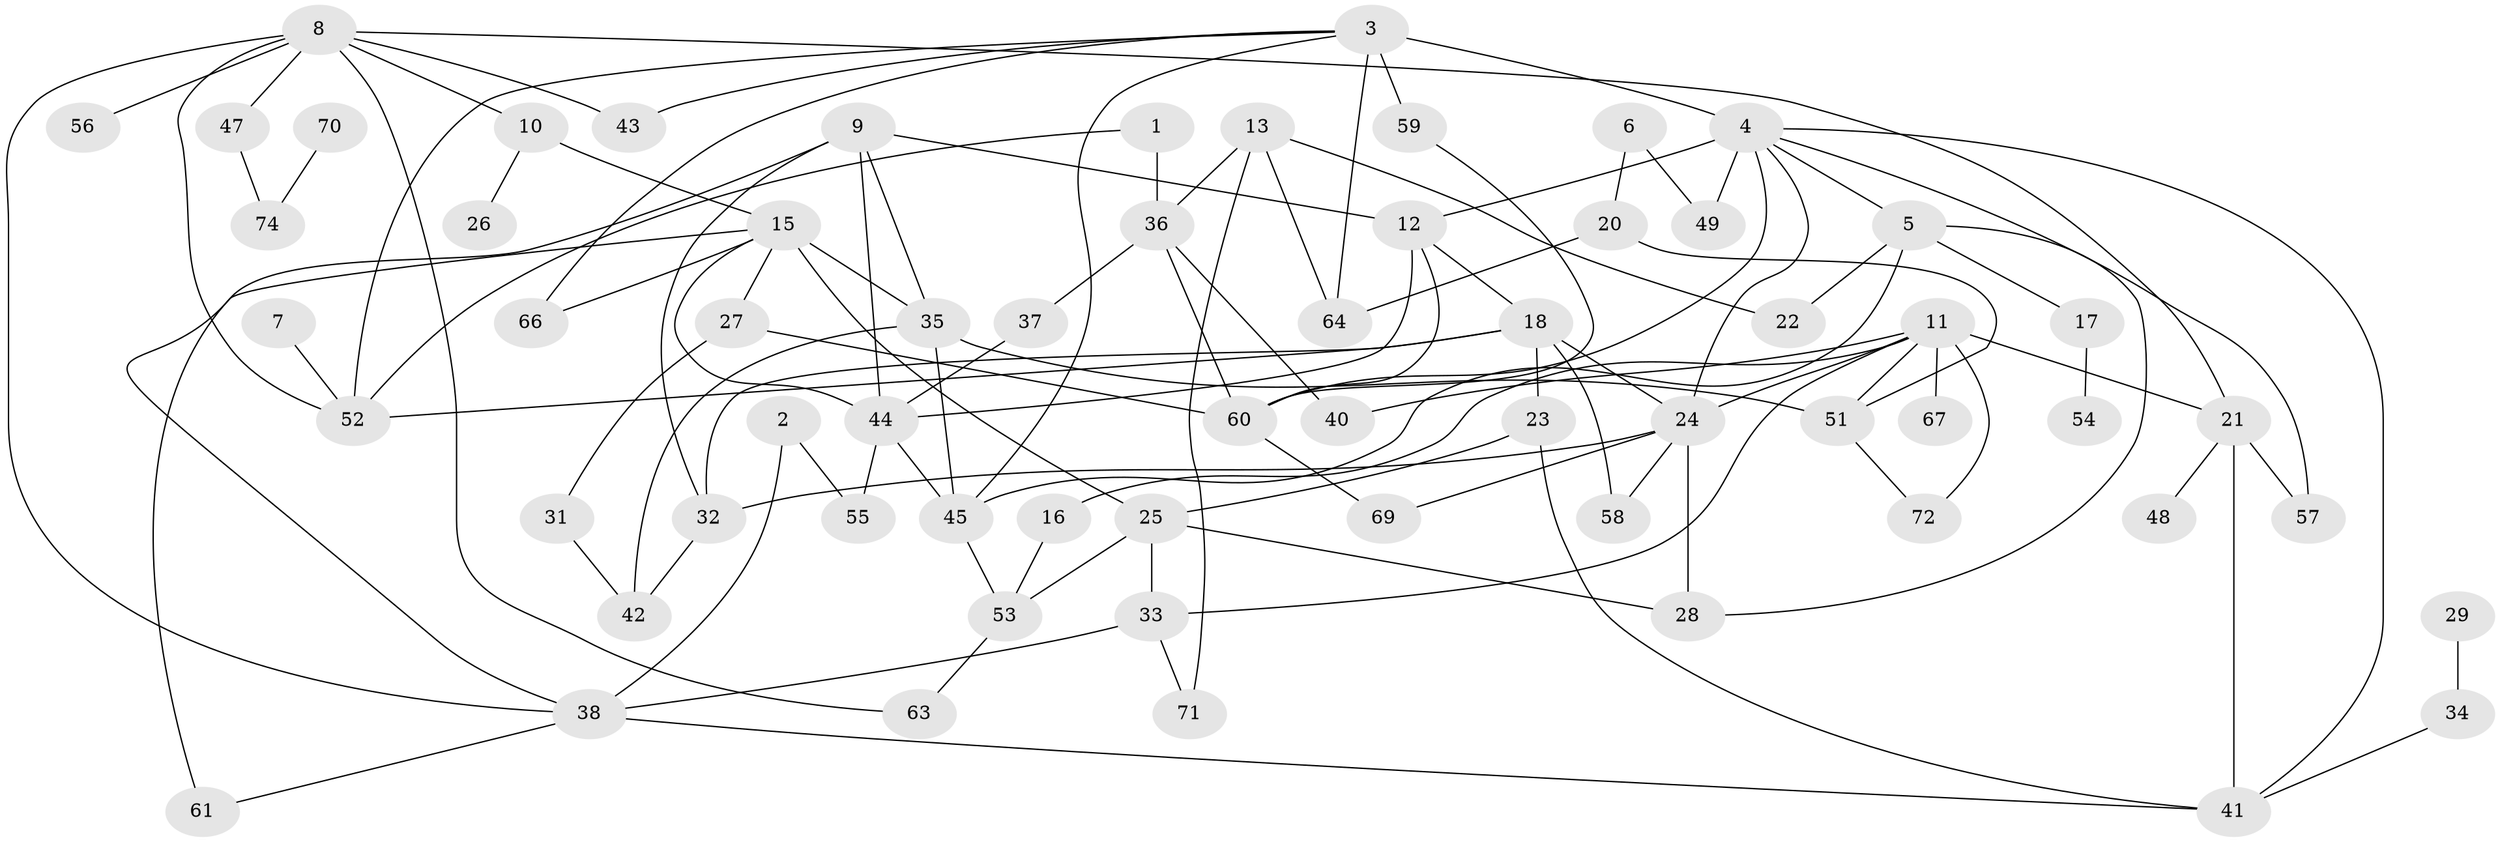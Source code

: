 // original degree distribution, {1: 0.17006802721088435, 3: 0.23129251700680273, 4: 0.10204081632653061, 2: 0.3129251700680272, 6: 0.034013605442176874, 5: 0.08163265306122448, 0: 0.061224489795918366, 7: 0.006802721088435374}
// Generated by graph-tools (version 1.1) at 2025/48/03/04/25 22:48:05]
// undirected, 64 vertices, 108 edges
graph export_dot {
  node [color=gray90,style=filled];
  1;
  2;
  3;
  4;
  5;
  6;
  7;
  8;
  9;
  10;
  11;
  12;
  13;
  15;
  16;
  17;
  18;
  20;
  21;
  22;
  23;
  24;
  25;
  26;
  27;
  28;
  29;
  31;
  32;
  33;
  34;
  35;
  36;
  37;
  38;
  40;
  41;
  42;
  43;
  44;
  45;
  47;
  48;
  49;
  51;
  52;
  53;
  54;
  55;
  56;
  57;
  58;
  59;
  60;
  61;
  63;
  64;
  66;
  67;
  69;
  70;
  71;
  72;
  74;
  1 -- 36 [weight=1.0];
  1 -- 52 [weight=1.0];
  2 -- 38 [weight=1.0];
  2 -- 55 [weight=1.0];
  3 -- 4 [weight=3.0];
  3 -- 43 [weight=1.0];
  3 -- 45 [weight=1.0];
  3 -- 52 [weight=1.0];
  3 -- 59 [weight=2.0];
  3 -- 64 [weight=1.0];
  3 -- 66 [weight=1.0];
  4 -- 5 [weight=1.0];
  4 -- 12 [weight=1.0];
  4 -- 24 [weight=1.0];
  4 -- 41 [weight=1.0];
  4 -- 49 [weight=1.0];
  4 -- 57 [weight=1.0];
  4 -- 60 [weight=1.0];
  5 -- 17 [weight=1.0];
  5 -- 22 [weight=1.0];
  5 -- 28 [weight=1.0];
  5 -- 45 [weight=1.0];
  6 -- 20 [weight=1.0];
  6 -- 49 [weight=1.0];
  7 -- 52 [weight=1.0];
  8 -- 10 [weight=1.0];
  8 -- 21 [weight=1.0];
  8 -- 38 [weight=1.0];
  8 -- 43 [weight=1.0];
  8 -- 47 [weight=1.0];
  8 -- 52 [weight=1.0];
  8 -- 56 [weight=1.0];
  8 -- 63 [weight=1.0];
  9 -- 12 [weight=1.0];
  9 -- 32 [weight=1.0];
  9 -- 35 [weight=1.0];
  9 -- 38 [weight=1.0];
  9 -- 44 [weight=1.0];
  10 -- 15 [weight=1.0];
  10 -- 26 [weight=1.0];
  11 -- 16 [weight=1.0];
  11 -- 21 [weight=1.0];
  11 -- 24 [weight=1.0];
  11 -- 33 [weight=1.0];
  11 -- 40 [weight=1.0];
  11 -- 51 [weight=1.0];
  11 -- 67 [weight=1.0];
  11 -- 72 [weight=1.0];
  12 -- 18 [weight=1.0];
  12 -- 44 [weight=2.0];
  12 -- 60 [weight=1.0];
  13 -- 22 [weight=1.0];
  13 -- 36 [weight=1.0];
  13 -- 64 [weight=1.0];
  13 -- 71 [weight=1.0];
  15 -- 25 [weight=1.0];
  15 -- 27 [weight=1.0];
  15 -- 35 [weight=1.0];
  15 -- 44 [weight=1.0];
  15 -- 61 [weight=1.0];
  15 -- 66 [weight=1.0];
  16 -- 53 [weight=1.0];
  17 -- 54 [weight=1.0];
  18 -- 23 [weight=1.0];
  18 -- 24 [weight=1.0];
  18 -- 32 [weight=1.0];
  18 -- 52 [weight=1.0];
  18 -- 58 [weight=1.0];
  20 -- 51 [weight=1.0];
  20 -- 64 [weight=1.0];
  21 -- 41 [weight=1.0];
  21 -- 48 [weight=1.0];
  21 -- 57 [weight=1.0];
  23 -- 25 [weight=1.0];
  23 -- 41 [weight=1.0];
  24 -- 28 [weight=1.0];
  24 -- 32 [weight=1.0];
  24 -- 58 [weight=1.0];
  24 -- 69 [weight=1.0];
  25 -- 28 [weight=1.0];
  25 -- 33 [weight=2.0];
  25 -- 53 [weight=1.0];
  27 -- 31 [weight=1.0];
  27 -- 60 [weight=1.0];
  29 -- 34 [weight=1.0];
  31 -- 42 [weight=1.0];
  32 -- 42 [weight=1.0];
  33 -- 38 [weight=1.0];
  33 -- 71 [weight=1.0];
  34 -- 41 [weight=1.0];
  35 -- 42 [weight=1.0];
  35 -- 45 [weight=1.0];
  35 -- 51 [weight=2.0];
  36 -- 37 [weight=1.0];
  36 -- 40 [weight=1.0];
  36 -- 60 [weight=1.0];
  37 -- 44 [weight=1.0];
  38 -- 41 [weight=1.0];
  38 -- 61 [weight=1.0];
  44 -- 45 [weight=1.0];
  44 -- 55 [weight=1.0];
  45 -- 53 [weight=1.0];
  47 -- 74 [weight=1.0];
  51 -- 72 [weight=1.0];
  53 -- 63 [weight=1.0];
  59 -- 60 [weight=1.0];
  60 -- 69 [weight=1.0];
  70 -- 74 [weight=1.0];
}
